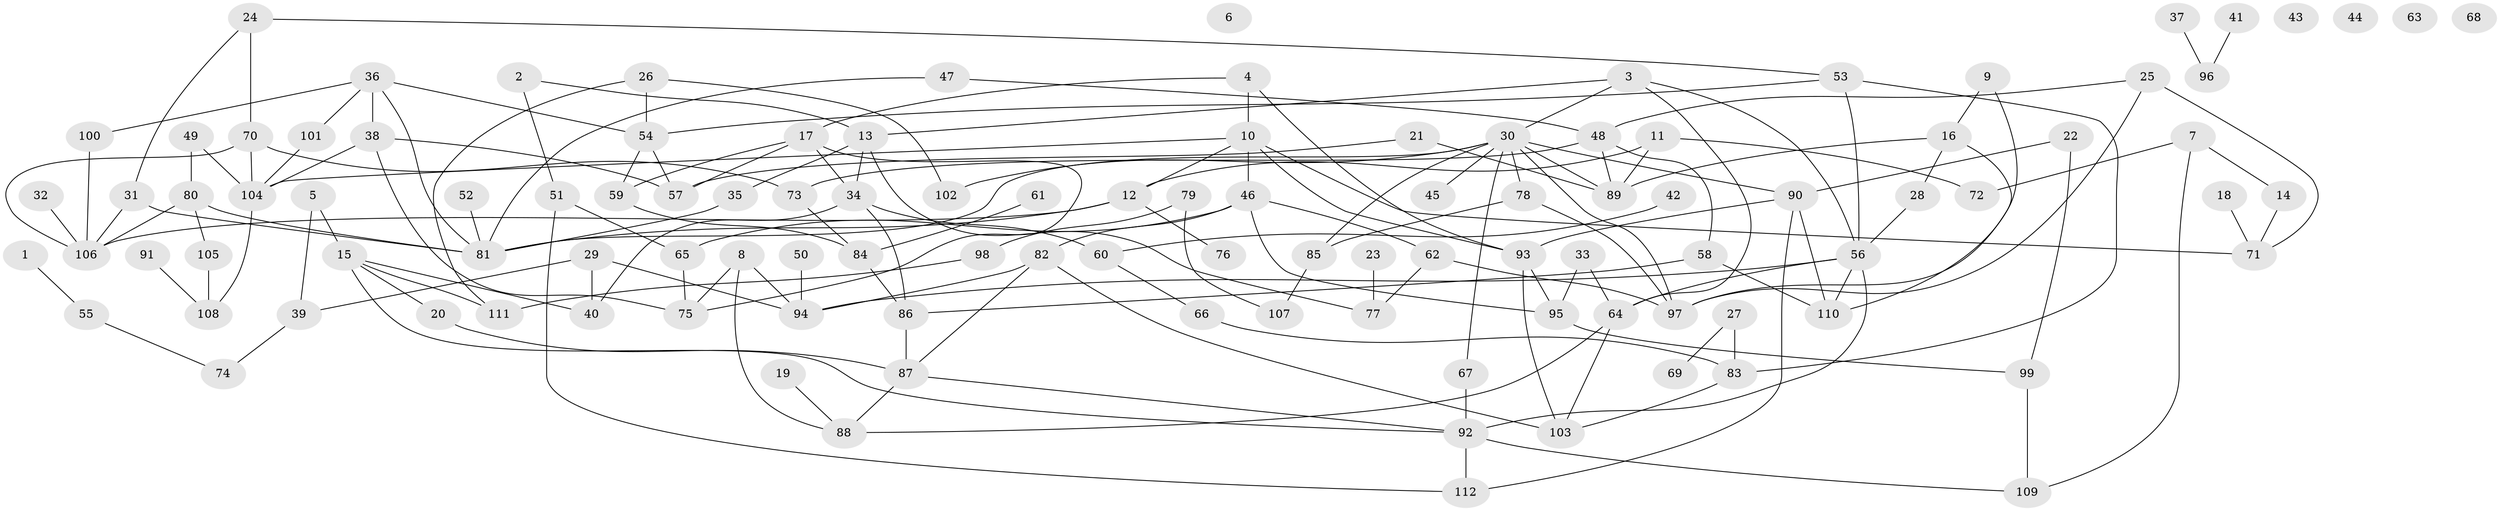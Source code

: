 // Generated by graph-tools (version 1.1) at 2025/39/03/09/25 04:39:53]
// undirected, 112 vertices, 171 edges
graph export_dot {
graph [start="1"]
  node [color=gray90,style=filled];
  1;
  2;
  3;
  4;
  5;
  6;
  7;
  8;
  9;
  10;
  11;
  12;
  13;
  14;
  15;
  16;
  17;
  18;
  19;
  20;
  21;
  22;
  23;
  24;
  25;
  26;
  27;
  28;
  29;
  30;
  31;
  32;
  33;
  34;
  35;
  36;
  37;
  38;
  39;
  40;
  41;
  42;
  43;
  44;
  45;
  46;
  47;
  48;
  49;
  50;
  51;
  52;
  53;
  54;
  55;
  56;
  57;
  58;
  59;
  60;
  61;
  62;
  63;
  64;
  65;
  66;
  67;
  68;
  69;
  70;
  71;
  72;
  73;
  74;
  75;
  76;
  77;
  78;
  79;
  80;
  81;
  82;
  83;
  84;
  85;
  86;
  87;
  88;
  89;
  90;
  91;
  92;
  93;
  94;
  95;
  96;
  97;
  98;
  99;
  100;
  101;
  102;
  103;
  104;
  105;
  106;
  107;
  108;
  109;
  110;
  111;
  112;
  1 -- 55;
  2 -- 13;
  2 -- 51;
  3 -- 13;
  3 -- 30;
  3 -- 56;
  3 -- 64;
  4 -- 10;
  4 -- 17;
  4 -- 93;
  5 -- 15;
  5 -- 39;
  7 -- 14;
  7 -- 72;
  7 -- 109;
  8 -- 75;
  8 -- 88;
  8 -- 94;
  9 -- 16;
  9 -- 97;
  10 -- 12;
  10 -- 46;
  10 -- 71;
  10 -- 93;
  10 -- 104;
  11 -- 12;
  11 -- 72;
  11 -- 89;
  12 -- 76;
  12 -- 81;
  12 -- 106;
  13 -- 34;
  13 -- 35;
  13 -- 77;
  14 -- 71;
  15 -- 20;
  15 -- 40;
  15 -- 92;
  15 -- 111;
  16 -- 28;
  16 -- 89;
  16 -- 110;
  17 -- 34;
  17 -- 57;
  17 -- 59;
  17 -- 75;
  18 -- 71;
  19 -- 88;
  20 -- 87;
  21 -- 57;
  21 -- 89;
  22 -- 90;
  22 -- 99;
  23 -- 77;
  24 -- 31;
  24 -- 53;
  24 -- 70;
  25 -- 48;
  25 -- 71;
  25 -- 97;
  26 -- 54;
  26 -- 102;
  26 -- 111;
  27 -- 69;
  27 -- 83;
  28 -- 56;
  29 -- 39;
  29 -- 40;
  29 -- 94;
  30 -- 45;
  30 -- 67;
  30 -- 78;
  30 -- 81;
  30 -- 85;
  30 -- 89;
  30 -- 90;
  30 -- 97;
  30 -- 102;
  31 -- 81;
  31 -- 106;
  32 -- 106;
  33 -- 64;
  33 -- 95;
  34 -- 40;
  34 -- 60;
  34 -- 86;
  35 -- 81;
  36 -- 38;
  36 -- 54;
  36 -- 81;
  36 -- 100;
  36 -- 101;
  37 -- 96;
  38 -- 57;
  38 -- 75;
  38 -- 104;
  39 -- 74;
  41 -- 96;
  42 -- 60;
  46 -- 62;
  46 -- 65;
  46 -- 82;
  46 -- 95;
  47 -- 48;
  47 -- 81;
  48 -- 58;
  48 -- 73;
  48 -- 89;
  49 -- 80;
  49 -- 104;
  50 -- 94;
  51 -- 65;
  51 -- 112;
  52 -- 81;
  53 -- 54;
  53 -- 56;
  53 -- 83;
  54 -- 57;
  54 -- 59;
  55 -- 74;
  56 -- 64;
  56 -- 92;
  56 -- 94;
  56 -- 110;
  58 -- 86;
  58 -- 110;
  59 -- 84;
  60 -- 66;
  61 -- 84;
  62 -- 77;
  62 -- 97;
  64 -- 88;
  64 -- 103;
  65 -- 75;
  66 -- 83;
  67 -- 92;
  70 -- 73;
  70 -- 104;
  70 -- 106;
  73 -- 84;
  78 -- 85;
  78 -- 97;
  79 -- 98;
  79 -- 107;
  80 -- 81;
  80 -- 105;
  80 -- 106;
  82 -- 87;
  82 -- 94;
  82 -- 103;
  83 -- 103;
  84 -- 86;
  85 -- 107;
  86 -- 87;
  87 -- 88;
  87 -- 92;
  90 -- 93;
  90 -- 110;
  90 -- 112;
  91 -- 108;
  92 -- 109;
  92 -- 112;
  93 -- 95;
  93 -- 103;
  95 -- 99;
  98 -- 111;
  99 -- 109;
  100 -- 106;
  101 -- 104;
  104 -- 108;
  105 -- 108;
}

